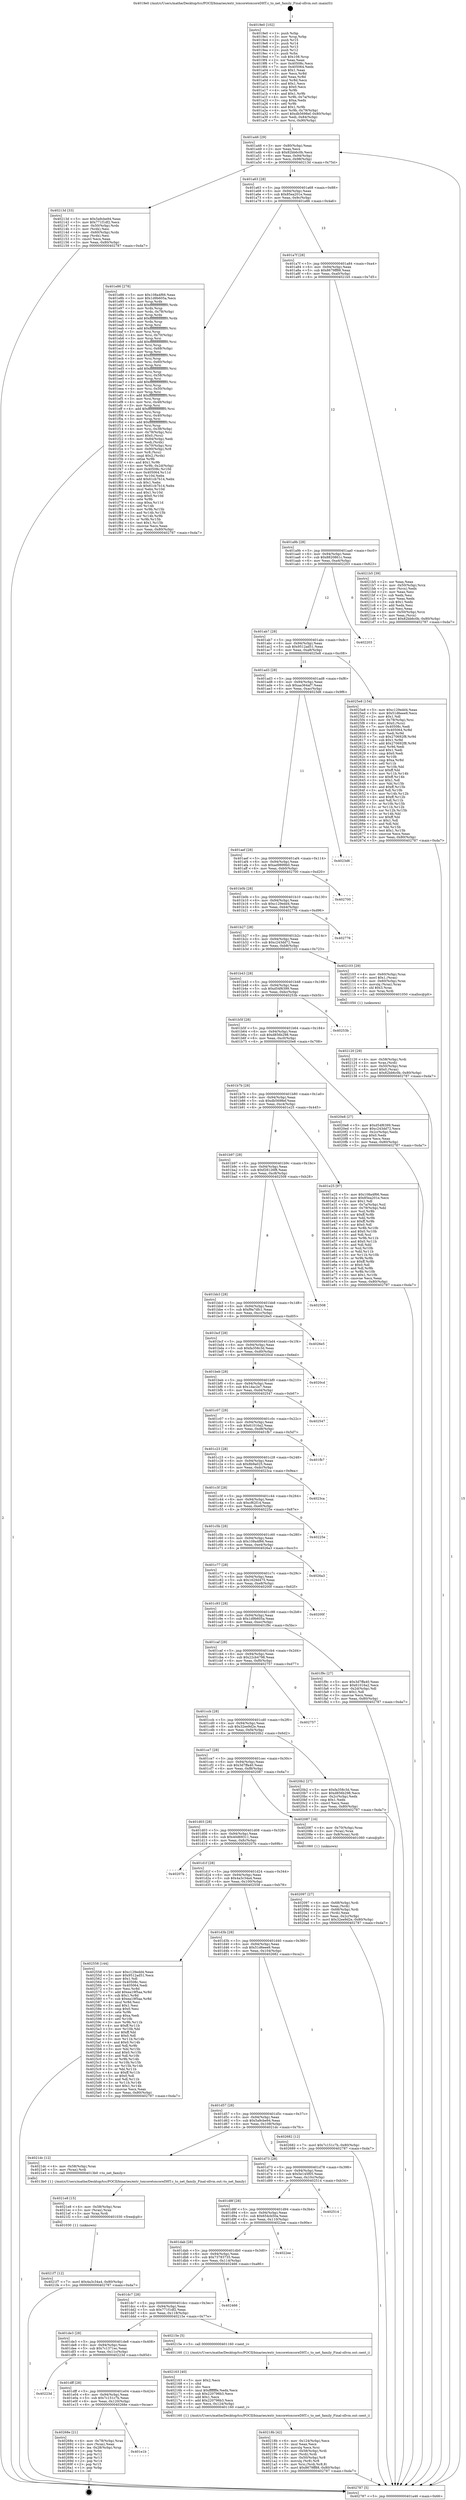 digraph "0x4019e0" {
  label = "0x4019e0 (/mnt/c/Users/mathe/Desktop/tcc/POCII/binaries/extr_toxcoretoxcoreDHT.c_to_net_family_Final-ollvm.out::main(0))"
  labelloc = "t"
  node[shape=record]

  Entry [label="",width=0.3,height=0.3,shape=circle,fillcolor=black,style=filled]
  "0x401a46" [label="{
     0x401a46 [29]\l
     | [instrs]\l
     &nbsp;&nbsp;0x401a46 \<+3\>: mov -0x80(%rbp),%eax\l
     &nbsp;&nbsp;0x401a49 \<+2\>: mov %eax,%ecx\l
     &nbsp;&nbsp;0x401a4b \<+6\>: sub $0x82bb6c0b,%ecx\l
     &nbsp;&nbsp;0x401a51 \<+6\>: mov %eax,-0x94(%rbp)\l
     &nbsp;&nbsp;0x401a57 \<+6\>: mov %ecx,-0x98(%rbp)\l
     &nbsp;&nbsp;0x401a5d \<+6\>: je 000000000040213d \<main+0x75d\>\l
  }"]
  "0x40213d" [label="{
     0x40213d [33]\l
     | [instrs]\l
     &nbsp;&nbsp;0x40213d \<+5\>: mov $0x5a9cbe94,%eax\l
     &nbsp;&nbsp;0x402142 \<+5\>: mov $0x771f1df2,%ecx\l
     &nbsp;&nbsp;0x402147 \<+4\>: mov -0x50(%rbp),%rdx\l
     &nbsp;&nbsp;0x40214b \<+2\>: mov (%rdx),%esi\l
     &nbsp;&nbsp;0x40214d \<+4\>: mov -0x60(%rbp),%rdx\l
     &nbsp;&nbsp;0x402151 \<+2\>: cmp (%rdx),%esi\l
     &nbsp;&nbsp;0x402153 \<+3\>: cmovl %ecx,%eax\l
     &nbsp;&nbsp;0x402156 \<+3\>: mov %eax,-0x80(%rbp)\l
     &nbsp;&nbsp;0x402159 \<+5\>: jmp 0000000000402787 \<main+0xda7\>\l
  }"]
  "0x401a63" [label="{
     0x401a63 [28]\l
     | [instrs]\l
     &nbsp;&nbsp;0x401a63 \<+5\>: jmp 0000000000401a68 \<main+0x88\>\l
     &nbsp;&nbsp;0x401a68 \<+6\>: mov -0x94(%rbp),%eax\l
     &nbsp;&nbsp;0x401a6e \<+5\>: sub $0x85ea201e,%eax\l
     &nbsp;&nbsp;0x401a73 \<+6\>: mov %eax,-0x9c(%rbp)\l
     &nbsp;&nbsp;0x401a79 \<+6\>: je 0000000000401e86 \<main+0x4a6\>\l
  }"]
  Exit [label="",width=0.3,height=0.3,shape=circle,fillcolor=black,style=filled,peripheries=2]
  "0x401e86" [label="{
     0x401e86 [278]\l
     | [instrs]\l
     &nbsp;&nbsp;0x401e86 \<+5\>: mov $0x108a4f66,%eax\l
     &nbsp;&nbsp;0x401e8b \<+5\>: mov $0x1d9b605a,%ecx\l
     &nbsp;&nbsp;0x401e90 \<+3\>: mov %rsp,%rdx\l
     &nbsp;&nbsp;0x401e93 \<+4\>: add $0xfffffffffffffff0,%rdx\l
     &nbsp;&nbsp;0x401e97 \<+3\>: mov %rdx,%rsp\l
     &nbsp;&nbsp;0x401e9a \<+4\>: mov %rdx,-0x78(%rbp)\l
     &nbsp;&nbsp;0x401e9e \<+3\>: mov %rsp,%rdx\l
     &nbsp;&nbsp;0x401ea1 \<+4\>: add $0xfffffffffffffff0,%rdx\l
     &nbsp;&nbsp;0x401ea5 \<+3\>: mov %rdx,%rsp\l
     &nbsp;&nbsp;0x401ea8 \<+3\>: mov %rsp,%rsi\l
     &nbsp;&nbsp;0x401eab \<+4\>: add $0xfffffffffffffff0,%rsi\l
     &nbsp;&nbsp;0x401eaf \<+3\>: mov %rsi,%rsp\l
     &nbsp;&nbsp;0x401eb2 \<+4\>: mov %rsi,-0x70(%rbp)\l
     &nbsp;&nbsp;0x401eb6 \<+3\>: mov %rsp,%rsi\l
     &nbsp;&nbsp;0x401eb9 \<+4\>: add $0xfffffffffffffff0,%rsi\l
     &nbsp;&nbsp;0x401ebd \<+3\>: mov %rsi,%rsp\l
     &nbsp;&nbsp;0x401ec0 \<+4\>: mov %rsi,-0x68(%rbp)\l
     &nbsp;&nbsp;0x401ec4 \<+3\>: mov %rsp,%rsi\l
     &nbsp;&nbsp;0x401ec7 \<+4\>: add $0xfffffffffffffff0,%rsi\l
     &nbsp;&nbsp;0x401ecb \<+3\>: mov %rsi,%rsp\l
     &nbsp;&nbsp;0x401ece \<+4\>: mov %rsi,-0x60(%rbp)\l
     &nbsp;&nbsp;0x401ed2 \<+3\>: mov %rsp,%rsi\l
     &nbsp;&nbsp;0x401ed5 \<+4\>: add $0xfffffffffffffff0,%rsi\l
     &nbsp;&nbsp;0x401ed9 \<+3\>: mov %rsi,%rsp\l
     &nbsp;&nbsp;0x401edc \<+4\>: mov %rsi,-0x58(%rbp)\l
     &nbsp;&nbsp;0x401ee0 \<+3\>: mov %rsp,%rsi\l
     &nbsp;&nbsp;0x401ee3 \<+4\>: add $0xfffffffffffffff0,%rsi\l
     &nbsp;&nbsp;0x401ee7 \<+3\>: mov %rsi,%rsp\l
     &nbsp;&nbsp;0x401eea \<+4\>: mov %rsi,-0x50(%rbp)\l
     &nbsp;&nbsp;0x401eee \<+3\>: mov %rsp,%rsi\l
     &nbsp;&nbsp;0x401ef1 \<+4\>: add $0xfffffffffffffff0,%rsi\l
     &nbsp;&nbsp;0x401ef5 \<+3\>: mov %rsi,%rsp\l
     &nbsp;&nbsp;0x401ef8 \<+4\>: mov %rsi,-0x48(%rbp)\l
     &nbsp;&nbsp;0x401efc \<+3\>: mov %rsp,%rsi\l
     &nbsp;&nbsp;0x401eff \<+4\>: add $0xfffffffffffffff0,%rsi\l
     &nbsp;&nbsp;0x401f03 \<+3\>: mov %rsi,%rsp\l
     &nbsp;&nbsp;0x401f06 \<+4\>: mov %rsi,-0x40(%rbp)\l
     &nbsp;&nbsp;0x401f0a \<+3\>: mov %rsp,%rsi\l
     &nbsp;&nbsp;0x401f0d \<+4\>: add $0xfffffffffffffff0,%rsi\l
     &nbsp;&nbsp;0x401f11 \<+3\>: mov %rsi,%rsp\l
     &nbsp;&nbsp;0x401f14 \<+4\>: mov %rsi,-0x38(%rbp)\l
     &nbsp;&nbsp;0x401f18 \<+4\>: mov -0x78(%rbp),%rsi\l
     &nbsp;&nbsp;0x401f1c \<+6\>: movl $0x0,(%rsi)\l
     &nbsp;&nbsp;0x401f22 \<+6\>: mov -0x84(%rbp),%edi\l
     &nbsp;&nbsp;0x401f28 \<+2\>: mov %edi,(%rdx)\l
     &nbsp;&nbsp;0x401f2a \<+4\>: mov -0x70(%rbp),%rsi\l
     &nbsp;&nbsp;0x401f2e \<+7\>: mov -0x90(%rbp),%r8\l
     &nbsp;&nbsp;0x401f35 \<+3\>: mov %r8,(%rsi)\l
     &nbsp;&nbsp;0x401f38 \<+3\>: cmpl $0x2,(%rdx)\l
     &nbsp;&nbsp;0x401f3b \<+4\>: setne %r9b\l
     &nbsp;&nbsp;0x401f3f \<+4\>: and $0x1,%r9b\l
     &nbsp;&nbsp;0x401f43 \<+4\>: mov %r9b,-0x2d(%rbp)\l
     &nbsp;&nbsp;0x401f47 \<+8\>: mov 0x40508c,%r10d\l
     &nbsp;&nbsp;0x401f4f \<+8\>: mov 0x405064,%r11d\l
     &nbsp;&nbsp;0x401f57 \<+3\>: mov %r10d,%ebx\l
     &nbsp;&nbsp;0x401f5a \<+6\>: add $0x61cb7b14,%ebx\l
     &nbsp;&nbsp;0x401f60 \<+3\>: sub $0x1,%ebx\l
     &nbsp;&nbsp;0x401f63 \<+6\>: sub $0x61cb7b14,%ebx\l
     &nbsp;&nbsp;0x401f69 \<+4\>: imul %ebx,%r10d\l
     &nbsp;&nbsp;0x401f6d \<+4\>: and $0x1,%r10d\l
     &nbsp;&nbsp;0x401f71 \<+4\>: cmp $0x0,%r10d\l
     &nbsp;&nbsp;0x401f75 \<+4\>: sete %r9b\l
     &nbsp;&nbsp;0x401f79 \<+4\>: cmp $0xa,%r11d\l
     &nbsp;&nbsp;0x401f7d \<+4\>: setl %r14b\l
     &nbsp;&nbsp;0x401f81 \<+3\>: mov %r9b,%r15b\l
     &nbsp;&nbsp;0x401f84 \<+3\>: and %r14b,%r15b\l
     &nbsp;&nbsp;0x401f87 \<+3\>: xor %r14b,%r9b\l
     &nbsp;&nbsp;0x401f8a \<+3\>: or %r9b,%r15b\l
     &nbsp;&nbsp;0x401f8d \<+4\>: test $0x1,%r15b\l
     &nbsp;&nbsp;0x401f91 \<+3\>: cmovne %ecx,%eax\l
     &nbsp;&nbsp;0x401f94 \<+3\>: mov %eax,-0x80(%rbp)\l
     &nbsp;&nbsp;0x401f97 \<+5\>: jmp 0000000000402787 \<main+0xda7\>\l
  }"]
  "0x401a7f" [label="{
     0x401a7f [28]\l
     | [instrs]\l
     &nbsp;&nbsp;0x401a7f \<+5\>: jmp 0000000000401a84 \<main+0xa4\>\l
     &nbsp;&nbsp;0x401a84 \<+6\>: mov -0x94(%rbp),%eax\l
     &nbsp;&nbsp;0x401a8a \<+5\>: sub $0x8679ff88,%eax\l
     &nbsp;&nbsp;0x401a8f \<+6\>: mov %eax,-0xa0(%rbp)\l
     &nbsp;&nbsp;0x401a95 \<+6\>: je 00000000004021b5 \<main+0x7d5\>\l
  }"]
  "0x401e1b" [label="{
     0x401e1b\l
  }", style=dashed]
  "0x4021b5" [label="{
     0x4021b5 [39]\l
     | [instrs]\l
     &nbsp;&nbsp;0x4021b5 \<+2\>: xor %eax,%eax\l
     &nbsp;&nbsp;0x4021b7 \<+4\>: mov -0x50(%rbp),%rcx\l
     &nbsp;&nbsp;0x4021bb \<+2\>: mov (%rcx),%edx\l
     &nbsp;&nbsp;0x4021bd \<+2\>: mov %eax,%esi\l
     &nbsp;&nbsp;0x4021bf \<+2\>: sub %edx,%esi\l
     &nbsp;&nbsp;0x4021c1 \<+2\>: mov %eax,%edx\l
     &nbsp;&nbsp;0x4021c3 \<+3\>: sub $0x1,%edx\l
     &nbsp;&nbsp;0x4021c6 \<+2\>: add %edx,%esi\l
     &nbsp;&nbsp;0x4021c8 \<+2\>: sub %esi,%eax\l
     &nbsp;&nbsp;0x4021ca \<+4\>: mov -0x50(%rbp),%rcx\l
     &nbsp;&nbsp;0x4021ce \<+2\>: mov %eax,(%rcx)\l
     &nbsp;&nbsp;0x4021d0 \<+7\>: movl $0x82bb6c0b,-0x80(%rbp)\l
     &nbsp;&nbsp;0x4021d7 \<+5\>: jmp 0000000000402787 \<main+0xda7\>\l
  }"]
  "0x401a9b" [label="{
     0x401a9b [28]\l
     | [instrs]\l
     &nbsp;&nbsp;0x401a9b \<+5\>: jmp 0000000000401aa0 \<main+0xc0\>\l
     &nbsp;&nbsp;0x401aa0 \<+6\>: mov -0x94(%rbp),%eax\l
     &nbsp;&nbsp;0x401aa6 \<+5\>: sub $0x8820861c,%eax\l
     &nbsp;&nbsp;0x401aab \<+6\>: mov %eax,-0xa4(%rbp)\l
     &nbsp;&nbsp;0x401ab1 \<+6\>: je 0000000000402203 \<main+0x823\>\l
  }"]
  "0x40268e" [label="{
     0x40268e [21]\l
     | [instrs]\l
     &nbsp;&nbsp;0x40268e \<+4\>: mov -0x78(%rbp),%rax\l
     &nbsp;&nbsp;0x402692 \<+2\>: mov (%rax),%eax\l
     &nbsp;&nbsp;0x402694 \<+4\>: lea -0x28(%rbp),%rsp\l
     &nbsp;&nbsp;0x402698 \<+1\>: pop %rbx\l
     &nbsp;&nbsp;0x402699 \<+2\>: pop %r12\l
     &nbsp;&nbsp;0x40269b \<+2\>: pop %r13\l
     &nbsp;&nbsp;0x40269d \<+2\>: pop %r14\l
     &nbsp;&nbsp;0x40269f \<+2\>: pop %r15\l
     &nbsp;&nbsp;0x4026a1 \<+1\>: pop %rbp\l
     &nbsp;&nbsp;0x4026a2 \<+1\>: ret\l
  }"]
  "0x402203" [label="{
     0x402203\l
  }", style=dashed]
  "0x401ab7" [label="{
     0x401ab7 [28]\l
     | [instrs]\l
     &nbsp;&nbsp;0x401ab7 \<+5\>: jmp 0000000000401abc \<main+0xdc\>\l
     &nbsp;&nbsp;0x401abc \<+6\>: mov -0x94(%rbp),%eax\l
     &nbsp;&nbsp;0x401ac2 \<+5\>: sub $0x9512ad51,%eax\l
     &nbsp;&nbsp;0x401ac7 \<+6\>: mov %eax,-0xa8(%rbp)\l
     &nbsp;&nbsp;0x401acd \<+6\>: je 00000000004025e8 \<main+0xc08\>\l
  }"]
  "0x401dff" [label="{
     0x401dff [28]\l
     | [instrs]\l
     &nbsp;&nbsp;0x401dff \<+5\>: jmp 0000000000401e04 \<main+0x424\>\l
     &nbsp;&nbsp;0x401e04 \<+6\>: mov -0x94(%rbp),%eax\l
     &nbsp;&nbsp;0x401e0a \<+5\>: sub $0x7c151c7b,%eax\l
     &nbsp;&nbsp;0x401e0f \<+6\>: mov %eax,-0x120(%rbp)\l
     &nbsp;&nbsp;0x401e15 \<+6\>: je 000000000040268e \<main+0xcae\>\l
  }"]
  "0x4025e8" [label="{
     0x4025e8 [154]\l
     | [instrs]\l
     &nbsp;&nbsp;0x4025e8 \<+5\>: mov $0xc129edd4,%eax\l
     &nbsp;&nbsp;0x4025ed \<+5\>: mov $0x51d6eee9,%ecx\l
     &nbsp;&nbsp;0x4025f2 \<+2\>: mov $0x1,%dl\l
     &nbsp;&nbsp;0x4025f4 \<+4\>: mov -0x78(%rbp),%rsi\l
     &nbsp;&nbsp;0x4025f8 \<+6\>: movl $0x0,(%rsi)\l
     &nbsp;&nbsp;0x4025fe \<+7\>: mov 0x40508c,%edi\l
     &nbsp;&nbsp;0x402605 \<+8\>: mov 0x405064,%r8d\l
     &nbsp;&nbsp;0x40260d \<+3\>: mov %edi,%r9d\l
     &nbsp;&nbsp;0x402610 \<+7\>: sub $0x270692f8,%r9d\l
     &nbsp;&nbsp;0x402617 \<+4\>: sub $0x1,%r9d\l
     &nbsp;&nbsp;0x40261b \<+7\>: add $0x270692f8,%r9d\l
     &nbsp;&nbsp;0x402622 \<+4\>: imul %r9d,%edi\l
     &nbsp;&nbsp;0x402626 \<+3\>: and $0x1,%edi\l
     &nbsp;&nbsp;0x402629 \<+3\>: cmp $0x0,%edi\l
     &nbsp;&nbsp;0x40262c \<+4\>: sete %r10b\l
     &nbsp;&nbsp;0x402630 \<+4\>: cmp $0xa,%r8d\l
     &nbsp;&nbsp;0x402634 \<+4\>: setl %r11b\l
     &nbsp;&nbsp;0x402638 \<+3\>: mov %r10b,%bl\l
     &nbsp;&nbsp;0x40263b \<+3\>: xor $0xff,%bl\l
     &nbsp;&nbsp;0x40263e \<+3\>: mov %r11b,%r14b\l
     &nbsp;&nbsp;0x402641 \<+4\>: xor $0xff,%r14b\l
     &nbsp;&nbsp;0x402645 \<+3\>: xor $0x1,%dl\l
     &nbsp;&nbsp;0x402648 \<+3\>: mov %bl,%r15b\l
     &nbsp;&nbsp;0x40264b \<+4\>: and $0xff,%r15b\l
     &nbsp;&nbsp;0x40264f \<+3\>: and %dl,%r10b\l
     &nbsp;&nbsp;0x402652 \<+3\>: mov %r14b,%r12b\l
     &nbsp;&nbsp;0x402655 \<+4\>: and $0xff,%r12b\l
     &nbsp;&nbsp;0x402659 \<+3\>: and %dl,%r11b\l
     &nbsp;&nbsp;0x40265c \<+3\>: or %r10b,%r15b\l
     &nbsp;&nbsp;0x40265f \<+3\>: or %r11b,%r12b\l
     &nbsp;&nbsp;0x402662 \<+3\>: xor %r12b,%r15b\l
     &nbsp;&nbsp;0x402665 \<+3\>: or %r14b,%bl\l
     &nbsp;&nbsp;0x402668 \<+3\>: xor $0xff,%bl\l
     &nbsp;&nbsp;0x40266b \<+3\>: or $0x1,%dl\l
     &nbsp;&nbsp;0x40266e \<+2\>: and %dl,%bl\l
     &nbsp;&nbsp;0x402670 \<+3\>: or %bl,%r15b\l
     &nbsp;&nbsp;0x402673 \<+4\>: test $0x1,%r15b\l
     &nbsp;&nbsp;0x402677 \<+3\>: cmovne %ecx,%eax\l
     &nbsp;&nbsp;0x40267a \<+3\>: mov %eax,-0x80(%rbp)\l
     &nbsp;&nbsp;0x40267d \<+5\>: jmp 0000000000402787 \<main+0xda7\>\l
  }"]
  "0x401ad3" [label="{
     0x401ad3 [28]\l
     | [instrs]\l
     &nbsp;&nbsp;0x401ad3 \<+5\>: jmp 0000000000401ad8 \<main+0xf8\>\l
     &nbsp;&nbsp;0x401ad8 \<+6\>: mov -0x94(%rbp),%eax\l
     &nbsp;&nbsp;0x401ade \<+5\>: sub $0xaa364af7,%eax\l
     &nbsp;&nbsp;0x401ae3 \<+6\>: mov %eax,-0xac(%rbp)\l
     &nbsp;&nbsp;0x401ae9 \<+6\>: je 00000000004023d6 \<main+0x9f6\>\l
  }"]
  "0x40223d" [label="{
     0x40223d\l
  }", style=dashed]
  "0x4023d6" [label="{
     0x4023d6\l
  }", style=dashed]
  "0x401aef" [label="{
     0x401aef [28]\l
     | [instrs]\l
     &nbsp;&nbsp;0x401aef \<+5\>: jmp 0000000000401af4 \<main+0x114\>\l
     &nbsp;&nbsp;0x401af4 \<+6\>: mov -0x94(%rbp),%eax\l
     &nbsp;&nbsp;0x401afa \<+5\>: sub $0xad9899b0,%eax\l
     &nbsp;&nbsp;0x401aff \<+6\>: mov %eax,-0xb0(%rbp)\l
     &nbsp;&nbsp;0x401b05 \<+6\>: je 0000000000402700 \<main+0xd20\>\l
  }"]
  "0x4021f7" [label="{
     0x4021f7 [12]\l
     | [instrs]\l
     &nbsp;&nbsp;0x4021f7 \<+7\>: movl $0x4a3c34a4,-0x80(%rbp)\l
     &nbsp;&nbsp;0x4021fe \<+5\>: jmp 0000000000402787 \<main+0xda7\>\l
  }"]
  "0x402700" [label="{
     0x402700\l
  }", style=dashed]
  "0x401b0b" [label="{
     0x401b0b [28]\l
     | [instrs]\l
     &nbsp;&nbsp;0x401b0b \<+5\>: jmp 0000000000401b10 \<main+0x130\>\l
     &nbsp;&nbsp;0x401b10 \<+6\>: mov -0x94(%rbp),%eax\l
     &nbsp;&nbsp;0x401b16 \<+5\>: sub $0xc129edd4,%eax\l
     &nbsp;&nbsp;0x401b1b \<+6\>: mov %eax,-0xb4(%rbp)\l
     &nbsp;&nbsp;0x401b21 \<+6\>: je 0000000000402776 \<main+0xd96\>\l
  }"]
  "0x4021e8" [label="{
     0x4021e8 [15]\l
     | [instrs]\l
     &nbsp;&nbsp;0x4021e8 \<+4\>: mov -0x58(%rbp),%rax\l
     &nbsp;&nbsp;0x4021ec \<+3\>: mov (%rax),%rax\l
     &nbsp;&nbsp;0x4021ef \<+3\>: mov %rax,%rdi\l
     &nbsp;&nbsp;0x4021f2 \<+5\>: call 0000000000401030 \<free@plt\>\l
     | [calls]\l
     &nbsp;&nbsp;0x401030 \{1\} (unknown)\l
  }"]
  "0x402776" [label="{
     0x402776\l
  }", style=dashed]
  "0x401b27" [label="{
     0x401b27 [28]\l
     | [instrs]\l
     &nbsp;&nbsp;0x401b27 \<+5\>: jmp 0000000000401b2c \<main+0x14c\>\l
     &nbsp;&nbsp;0x401b2c \<+6\>: mov -0x94(%rbp),%eax\l
     &nbsp;&nbsp;0x401b32 \<+5\>: sub $0xc243dd72,%eax\l
     &nbsp;&nbsp;0x401b37 \<+6\>: mov %eax,-0xb8(%rbp)\l
     &nbsp;&nbsp;0x401b3d \<+6\>: je 0000000000402103 \<main+0x723\>\l
  }"]
  "0x40218b" [label="{
     0x40218b [42]\l
     | [instrs]\l
     &nbsp;&nbsp;0x40218b \<+6\>: mov -0x124(%rbp),%ecx\l
     &nbsp;&nbsp;0x402191 \<+3\>: imul %eax,%ecx\l
     &nbsp;&nbsp;0x402194 \<+3\>: movslq %ecx,%rsi\l
     &nbsp;&nbsp;0x402197 \<+4\>: mov -0x58(%rbp),%rdi\l
     &nbsp;&nbsp;0x40219b \<+3\>: mov (%rdi),%rdi\l
     &nbsp;&nbsp;0x40219e \<+4\>: mov -0x50(%rbp),%r8\l
     &nbsp;&nbsp;0x4021a2 \<+3\>: movslq (%r8),%r8\l
     &nbsp;&nbsp;0x4021a5 \<+4\>: mov %rsi,(%rdi,%r8,8)\l
     &nbsp;&nbsp;0x4021a9 \<+7\>: movl $0x8679ff88,-0x80(%rbp)\l
     &nbsp;&nbsp;0x4021b0 \<+5\>: jmp 0000000000402787 \<main+0xda7\>\l
  }"]
  "0x402103" [label="{
     0x402103 [29]\l
     | [instrs]\l
     &nbsp;&nbsp;0x402103 \<+4\>: mov -0x60(%rbp),%rax\l
     &nbsp;&nbsp;0x402107 \<+6\>: movl $0x1,(%rax)\l
     &nbsp;&nbsp;0x40210d \<+4\>: mov -0x60(%rbp),%rax\l
     &nbsp;&nbsp;0x402111 \<+3\>: movslq (%rax),%rax\l
     &nbsp;&nbsp;0x402114 \<+4\>: shl $0x3,%rax\l
     &nbsp;&nbsp;0x402118 \<+3\>: mov %rax,%rdi\l
     &nbsp;&nbsp;0x40211b \<+5\>: call 0000000000401050 \<malloc@plt\>\l
     | [calls]\l
     &nbsp;&nbsp;0x401050 \{1\} (unknown)\l
  }"]
  "0x401b43" [label="{
     0x401b43 [28]\l
     | [instrs]\l
     &nbsp;&nbsp;0x401b43 \<+5\>: jmp 0000000000401b48 \<main+0x168\>\l
     &nbsp;&nbsp;0x401b48 \<+6\>: mov -0x94(%rbp),%eax\l
     &nbsp;&nbsp;0x401b4e \<+5\>: sub $0xd54f6399,%eax\l
     &nbsp;&nbsp;0x401b53 \<+6\>: mov %eax,-0xbc(%rbp)\l
     &nbsp;&nbsp;0x401b59 \<+6\>: je 000000000040253b \<main+0xb5b\>\l
  }"]
  "0x402163" [label="{
     0x402163 [40]\l
     | [instrs]\l
     &nbsp;&nbsp;0x402163 \<+5\>: mov $0x2,%ecx\l
     &nbsp;&nbsp;0x402168 \<+1\>: cltd\l
     &nbsp;&nbsp;0x402169 \<+2\>: idiv %ecx\l
     &nbsp;&nbsp;0x40216b \<+6\>: imul $0xfffffffe,%edx,%ecx\l
     &nbsp;&nbsp;0x402171 \<+6\>: sub $0x220796b3,%ecx\l
     &nbsp;&nbsp;0x402177 \<+3\>: add $0x1,%ecx\l
     &nbsp;&nbsp;0x40217a \<+6\>: add $0x220796b3,%ecx\l
     &nbsp;&nbsp;0x402180 \<+6\>: mov %ecx,-0x124(%rbp)\l
     &nbsp;&nbsp;0x402186 \<+5\>: call 0000000000401160 \<next_i\>\l
     | [calls]\l
     &nbsp;&nbsp;0x401160 \{1\} (/mnt/c/Users/mathe/Desktop/tcc/POCII/binaries/extr_toxcoretoxcoreDHT.c_to_net_family_Final-ollvm.out::next_i)\l
  }"]
  "0x40253b" [label="{
     0x40253b\l
  }", style=dashed]
  "0x401b5f" [label="{
     0x401b5f [28]\l
     | [instrs]\l
     &nbsp;&nbsp;0x401b5f \<+5\>: jmp 0000000000401b64 \<main+0x184\>\l
     &nbsp;&nbsp;0x401b64 \<+6\>: mov -0x94(%rbp),%eax\l
     &nbsp;&nbsp;0x401b6a \<+5\>: sub $0xd856b298,%eax\l
     &nbsp;&nbsp;0x401b6f \<+6\>: mov %eax,-0xc0(%rbp)\l
     &nbsp;&nbsp;0x401b75 \<+6\>: je 00000000004020e8 \<main+0x708\>\l
  }"]
  "0x401de3" [label="{
     0x401de3 [28]\l
     | [instrs]\l
     &nbsp;&nbsp;0x401de3 \<+5\>: jmp 0000000000401de8 \<main+0x408\>\l
     &nbsp;&nbsp;0x401de8 \<+6\>: mov -0x94(%rbp),%eax\l
     &nbsp;&nbsp;0x401dee \<+5\>: sub $0x7c1371ec,%eax\l
     &nbsp;&nbsp;0x401df3 \<+6\>: mov %eax,-0x11c(%rbp)\l
     &nbsp;&nbsp;0x401df9 \<+6\>: je 000000000040223d \<main+0x85d\>\l
  }"]
  "0x4020e8" [label="{
     0x4020e8 [27]\l
     | [instrs]\l
     &nbsp;&nbsp;0x4020e8 \<+5\>: mov $0xd54f6399,%eax\l
     &nbsp;&nbsp;0x4020ed \<+5\>: mov $0xc243dd72,%ecx\l
     &nbsp;&nbsp;0x4020f2 \<+3\>: mov -0x2c(%rbp),%edx\l
     &nbsp;&nbsp;0x4020f5 \<+3\>: cmp $0x0,%edx\l
     &nbsp;&nbsp;0x4020f8 \<+3\>: cmove %ecx,%eax\l
     &nbsp;&nbsp;0x4020fb \<+3\>: mov %eax,-0x80(%rbp)\l
     &nbsp;&nbsp;0x4020fe \<+5\>: jmp 0000000000402787 \<main+0xda7\>\l
  }"]
  "0x401b7b" [label="{
     0x401b7b [28]\l
     | [instrs]\l
     &nbsp;&nbsp;0x401b7b \<+5\>: jmp 0000000000401b80 \<main+0x1a0\>\l
     &nbsp;&nbsp;0x401b80 \<+6\>: mov -0x94(%rbp),%eax\l
     &nbsp;&nbsp;0x401b86 \<+5\>: sub $0xdb5698ef,%eax\l
     &nbsp;&nbsp;0x401b8b \<+6\>: mov %eax,-0xc4(%rbp)\l
     &nbsp;&nbsp;0x401b91 \<+6\>: je 0000000000401e25 \<main+0x445\>\l
  }"]
  "0x40215e" [label="{
     0x40215e [5]\l
     | [instrs]\l
     &nbsp;&nbsp;0x40215e \<+5\>: call 0000000000401160 \<next_i\>\l
     | [calls]\l
     &nbsp;&nbsp;0x401160 \{1\} (/mnt/c/Users/mathe/Desktop/tcc/POCII/binaries/extr_toxcoretoxcoreDHT.c_to_net_family_Final-ollvm.out::next_i)\l
  }"]
  "0x401e25" [label="{
     0x401e25 [97]\l
     | [instrs]\l
     &nbsp;&nbsp;0x401e25 \<+5\>: mov $0x108a4f66,%eax\l
     &nbsp;&nbsp;0x401e2a \<+5\>: mov $0x85ea201e,%ecx\l
     &nbsp;&nbsp;0x401e2f \<+2\>: mov $0x1,%dl\l
     &nbsp;&nbsp;0x401e31 \<+4\>: mov -0x7a(%rbp),%sil\l
     &nbsp;&nbsp;0x401e35 \<+4\>: mov -0x79(%rbp),%dil\l
     &nbsp;&nbsp;0x401e39 \<+3\>: mov %sil,%r8b\l
     &nbsp;&nbsp;0x401e3c \<+4\>: xor $0xff,%r8b\l
     &nbsp;&nbsp;0x401e40 \<+3\>: mov %dil,%r9b\l
     &nbsp;&nbsp;0x401e43 \<+4\>: xor $0xff,%r9b\l
     &nbsp;&nbsp;0x401e47 \<+3\>: xor $0x0,%dl\l
     &nbsp;&nbsp;0x401e4a \<+3\>: mov %r8b,%r10b\l
     &nbsp;&nbsp;0x401e4d \<+4\>: and $0x0,%r10b\l
     &nbsp;&nbsp;0x401e51 \<+3\>: and %dl,%sil\l
     &nbsp;&nbsp;0x401e54 \<+3\>: mov %r9b,%r11b\l
     &nbsp;&nbsp;0x401e57 \<+4\>: and $0x0,%r11b\l
     &nbsp;&nbsp;0x401e5b \<+3\>: and %dl,%dil\l
     &nbsp;&nbsp;0x401e5e \<+3\>: or %sil,%r10b\l
     &nbsp;&nbsp;0x401e61 \<+3\>: or %dil,%r11b\l
     &nbsp;&nbsp;0x401e64 \<+3\>: xor %r11b,%r10b\l
     &nbsp;&nbsp;0x401e67 \<+3\>: or %r9b,%r8b\l
     &nbsp;&nbsp;0x401e6a \<+4\>: xor $0xff,%r8b\l
     &nbsp;&nbsp;0x401e6e \<+3\>: or $0x0,%dl\l
     &nbsp;&nbsp;0x401e71 \<+3\>: and %dl,%r8b\l
     &nbsp;&nbsp;0x401e74 \<+3\>: or %r8b,%r10b\l
     &nbsp;&nbsp;0x401e77 \<+4\>: test $0x1,%r10b\l
     &nbsp;&nbsp;0x401e7b \<+3\>: cmovne %ecx,%eax\l
     &nbsp;&nbsp;0x401e7e \<+3\>: mov %eax,-0x80(%rbp)\l
     &nbsp;&nbsp;0x401e81 \<+5\>: jmp 0000000000402787 \<main+0xda7\>\l
  }"]
  "0x401b97" [label="{
     0x401b97 [28]\l
     | [instrs]\l
     &nbsp;&nbsp;0x401b97 \<+5\>: jmp 0000000000401b9c \<main+0x1bc\>\l
     &nbsp;&nbsp;0x401b9c \<+6\>: mov -0x94(%rbp),%eax\l
     &nbsp;&nbsp;0x401ba2 \<+5\>: sub $0xf28126f8,%eax\l
     &nbsp;&nbsp;0x401ba7 \<+6\>: mov %eax,-0xc8(%rbp)\l
     &nbsp;&nbsp;0x401bad \<+6\>: je 0000000000402508 \<main+0xb28\>\l
  }"]
  "0x402787" [label="{
     0x402787 [5]\l
     | [instrs]\l
     &nbsp;&nbsp;0x402787 \<+5\>: jmp 0000000000401a46 \<main+0x66\>\l
  }"]
  "0x4019e0" [label="{
     0x4019e0 [102]\l
     | [instrs]\l
     &nbsp;&nbsp;0x4019e0 \<+1\>: push %rbp\l
     &nbsp;&nbsp;0x4019e1 \<+3\>: mov %rsp,%rbp\l
     &nbsp;&nbsp;0x4019e4 \<+2\>: push %r15\l
     &nbsp;&nbsp;0x4019e6 \<+2\>: push %r14\l
     &nbsp;&nbsp;0x4019e8 \<+2\>: push %r13\l
     &nbsp;&nbsp;0x4019ea \<+2\>: push %r12\l
     &nbsp;&nbsp;0x4019ec \<+1\>: push %rbx\l
     &nbsp;&nbsp;0x4019ed \<+7\>: sub $0x108,%rsp\l
     &nbsp;&nbsp;0x4019f4 \<+2\>: xor %eax,%eax\l
     &nbsp;&nbsp;0x4019f6 \<+7\>: mov 0x40508c,%ecx\l
     &nbsp;&nbsp;0x4019fd \<+7\>: mov 0x405064,%edx\l
     &nbsp;&nbsp;0x401a04 \<+3\>: sub $0x1,%eax\l
     &nbsp;&nbsp;0x401a07 \<+3\>: mov %ecx,%r8d\l
     &nbsp;&nbsp;0x401a0a \<+3\>: add %eax,%r8d\l
     &nbsp;&nbsp;0x401a0d \<+4\>: imul %r8d,%ecx\l
     &nbsp;&nbsp;0x401a11 \<+3\>: and $0x1,%ecx\l
     &nbsp;&nbsp;0x401a14 \<+3\>: cmp $0x0,%ecx\l
     &nbsp;&nbsp;0x401a17 \<+4\>: sete %r9b\l
     &nbsp;&nbsp;0x401a1b \<+4\>: and $0x1,%r9b\l
     &nbsp;&nbsp;0x401a1f \<+4\>: mov %r9b,-0x7a(%rbp)\l
     &nbsp;&nbsp;0x401a23 \<+3\>: cmp $0xa,%edx\l
     &nbsp;&nbsp;0x401a26 \<+4\>: setl %r9b\l
     &nbsp;&nbsp;0x401a2a \<+4\>: and $0x1,%r9b\l
     &nbsp;&nbsp;0x401a2e \<+4\>: mov %r9b,-0x79(%rbp)\l
     &nbsp;&nbsp;0x401a32 \<+7\>: movl $0xdb5698ef,-0x80(%rbp)\l
     &nbsp;&nbsp;0x401a39 \<+6\>: mov %edi,-0x84(%rbp)\l
     &nbsp;&nbsp;0x401a3f \<+7\>: mov %rsi,-0x90(%rbp)\l
  }"]
  "0x401dc7" [label="{
     0x401dc7 [28]\l
     | [instrs]\l
     &nbsp;&nbsp;0x401dc7 \<+5\>: jmp 0000000000401dcc \<main+0x3ec\>\l
     &nbsp;&nbsp;0x401dcc \<+6\>: mov -0x94(%rbp),%eax\l
     &nbsp;&nbsp;0x401dd2 \<+5\>: sub $0x771f1df2,%eax\l
     &nbsp;&nbsp;0x401dd7 \<+6\>: mov %eax,-0x118(%rbp)\l
     &nbsp;&nbsp;0x401ddd \<+6\>: je 000000000040215e \<main+0x77e\>\l
  }"]
  "0x402466" [label="{
     0x402466\l
  }", style=dashed]
  "0x402508" [label="{
     0x402508\l
  }", style=dashed]
  "0x401bb3" [label="{
     0x401bb3 [28]\l
     | [instrs]\l
     &nbsp;&nbsp;0x401bb3 \<+5\>: jmp 0000000000401bb8 \<main+0x1d8\>\l
     &nbsp;&nbsp;0x401bb8 \<+6\>: mov -0x94(%rbp),%eax\l
     &nbsp;&nbsp;0x401bbe \<+5\>: sub $0xf9a7dfc1,%eax\l
     &nbsp;&nbsp;0x401bc3 \<+6\>: mov %eax,-0xcc(%rbp)\l
     &nbsp;&nbsp;0x401bc9 \<+6\>: je 00000000004026e5 \<main+0xd05\>\l
  }"]
  "0x401dab" [label="{
     0x401dab [28]\l
     | [instrs]\l
     &nbsp;&nbsp;0x401dab \<+5\>: jmp 0000000000401db0 \<main+0x3d0\>\l
     &nbsp;&nbsp;0x401db0 \<+6\>: mov -0x94(%rbp),%eax\l
     &nbsp;&nbsp;0x401db6 \<+5\>: sub $0x73783735,%eax\l
     &nbsp;&nbsp;0x401dbb \<+6\>: mov %eax,-0x114(%rbp)\l
     &nbsp;&nbsp;0x401dc1 \<+6\>: je 0000000000402466 \<main+0xa86\>\l
  }"]
  "0x4026e5" [label="{
     0x4026e5\l
  }", style=dashed]
  "0x401bcf" [label="{
     0x401bcf [28]\l
     | [instrs]\l
     &nbsp;&nbsp;0x401bcf \<+5\>: jmp 0000000000401bd4 \<main+0x1f4\>\l
     &nbsp;&nbsp;0x401bd4 \<+6\>: mov -0x94(%rbp),%eax\l
     &nbsp;&nbsp;0x401bda \<+5\>: sub $0xfa358c3d,%eax\l
     &nbsp;&nbsp;0x401bdf \<+6\>: mov %eax,-0xd0(%rbp)\l
     &nbsp;&nbsp;0x401be5 \<+6\>: je 00000000004020cd \<main+0x6ed\>\l
  }"]
  "0x4022ee" [label="{
     0x4022ee\l
  }", style=dashed]
  "0x4020cd" [label="{
     0x4020cd\l
  }", style=dashed]
  "0x401beb" [label="{
     0x401beb [28]\l
     | [instrs]\l
     &nbsp;&nbsp;0x401beb \<+5\>: jmp 0000000000401bf0 \<main+0x210\>\l
     &nbsp;&nbsp;0x401bf0 \<+6\>: mov -0x94(%rbp),%eax\l
     &nbsp;&nbsp;0x401bf6 \<+5\>: sub $0x1dac2e7,%eax\l
     &nbsp;&nbsp;0x401bfb \<+6\>: mov %eax,-0xd4(%rbp)\l
     &nbsp;&nbsp;0x401c01 \<+6\>: je 0000000000402547 \<main+0xb67\>\l
  }"]
  "0x401d8f" [label="{
     0x401d8f [28]\l
     | [instrs]\l
     &nbsp;&nbsp;0x401d8f \<+5\>: jmp 0000000000401d94 \<main+0x3b4\>\l
     &nbsp;&nbsp;0x401d94 \<+6\>: mov -0x94(%rbp),%eax\l
     &nbsp;&nbsp;0x401d9a \<+5\>: sub $0x654cb50a,%eax\l
     &nbsp;&nbsp;0x401d9f \<+6\>: mov %eax,-0x110(%rbp)\l
     &nbsp;&nbsp;0x401da5 \<+6\>: je 00000000004022ee \<main+0x90e\>\l
  }"]
  "0x402547" [label="{
     0x402547\l
  }", style=dashed]
  "0x401c07" [label="{
     0x401c07 [28]\l
     | [instrs]\l
     &nbsp;&nbsp;0x401c07 \<+5\>: jmp 0000000000401c0c \<main+0x22c\>\l
     &nbsp;&nbsp;0x401c0c \<+6\>: mov -0x94(%rbp),%eax\l
     &nbsp;&nbsp;0x401c12 \<+5\>: sub $0x61016a2,%eax\l
     &nbsp;&nbsp;0x401c17 \<+6\>: mov %eax,-0xd8(%rbp)\l
     &nbsp;&nbsp;0x401c1d \<+6\>: je 0000000000401fb7 \<main+0x5d7\>\l
  }"]
  "0x402514" [label="{
     0x402514\l
  }", style=dashed]
  "0x401fb7" [label="{
     0x401fb7\l
  }", style=dashed]
  "0x401c23" [label="{
     0x401c23 [28]\l
     | [instrs]\l
     &nbsp;&nbsp;0x401c23 \<+5\>: jmp 0000000000401c28 \<main+0x248\>\l
     &nbsp;&nbsp;0x401c28 \<+6\>: mov -0x94(%rbp),%eax\l
     &nbsp;&nbsp;0x401c2e \<+5\>: sub $0x8b9a025,%eax\l
     &nbsp;&nbsp;0x401c33 \<+6\>: mov %eax,-0xdc(%rbp)\l
     &nbsp;&nbsp;0x401c39 \<+6\>: je 00000000004023ca \<main+0x9ea\>\l
  }"]
  "0x401d73" [label="{
     0x401d73 [28]\l
     | [instrs]\l
     &nbsp;&nbsp;0x401d73 \<+5\>: jmp 0000000000401d78 \<main+0x398\>\l
     &nbsp;&nbsp;0x401d78 \<+6\>: mov -0x94(%rbp),%eax\l
     &nbsp;&nbsp;0x401d7e \<+5\>: sub $0x5e145f05,%eax\l
     &nbsp;&nbsp;0x401d83 \<+6\>: mov %eax,-0x10c(%rbp)\l
     &nbsp;&nbsp;0x401d89 \<+6\>: je 0000000000402514 \<main+0xb34\>\l
  }"]
  "0x4023ca" [label="{
     0x4023ca\l
  }", style=dashed]
  "0x401c3f" [label="{
     0x401c3f [28]\l
     | [instrs]\l
     &nbsp;&nbsp;0x401c3f \<+5\>: jmp 0000000000401c44 \<main+0x264\>\l
     &nbsp;&nbsp;0x401c44 \<+6\>: mov -0x94(%rbp),%eax\l
     &nbsp;&nbsp;0x401c4a \<+5\>: sub $0xcf62f14,%eax\l
     &nbsp;&nbsp;0x401c4f \<+6\>: mov %eax,-0xe0(%rbp)\l
     &nbsp;&nbsp;0x401c55 \<+6\>: je 000000000040225e \<main+0x87e\>\l
  }"]
  "0x4021dc" [label="{
     0x4021dc [12]\l
     | [instrs]\l
     &nbsp;&nbsp;0x4021dc \<+4\>: mov -0x58(%rbp),%rax\l
     &nbsp;&nbsp;0x4021e0 \<+3\>: mov (%rax),%rdi\l
     &nbsp;&nbsp;0x4021e3 \<+5\>: call 00000000004013b0 \<to_net_family\>\l
     | [calls]\l
     &nbsp;&nbsp;0x4013b0 \{1\} (/mnt/c/Users/mathe/Desktop/tcc/POCII/binaries/extr_toxcoretoxcoreDHT.c_to_net_family_Final-ollvm.out::to_net_family)\l
  }"]
  "0x40225e" [label="{
     0x40225e\l
  }", style=dashed]
  "0x401c5b" [label="{
     0x401c5b [28]\l
     | [instrs]\l
     &nbsp;&nbsp;0x401c5b \<+5\>: jmp 0000000000401c60 \<main+0x280\>\l
     &nbsp;&nbsp;0x401c60 \<+6\>: mov -0x94(%rbp),%eax\l
     &nbsp;&nbsp;0x401c66 \<+5\>: sub $0x108a4f66,%eax\l
     &nbsp;&nbsp;0x401c6b \<+6\>: mov %eax,-0xe4(%rbp)\l
     &nbsp;&nbsp;0x401c71 \<+6\>: je 00000000004026a3 \<main+0xcc3\>\l
  }"]
  "0x401d57" [label="{
     0x401d57 [28]\l
     | [instrs]\l
     &nbsp;&nbsp;0x401d57 \<+5\>: jmp 0000000000401d5c \<main+0x37c\>\l
     &nbsp;&nbsp;0x401d5c \<+6\>: mov -0x94(%rbp),%eax\l
     &nbsp;&nbsp;0x401d62 \<+5\>: sub $0x5a9cbe94,%eax\l
     &nbsp;&nbsp;0x401d67 \<+6\>: mov %eax,-0x108(%rbp)\l
     &nbsp;&nbsp;0x401d6d \<+6\>: je 00000000004021dc \<main+0x7fc\>\l
  }"]
  "0x4026a3" [label="{
     0x4026a3\l
  }", style=dashed]
  "0x401c77" [label="{
     0x401c77 [28]\l
     | [instrs]\l
     &nbsp;&nbsp;0x401c77 \<+5\>: jmp 0000000000401c7c \<main+0x29c\>\l
     &nbsp;&nbsp;0x401c7c \<+6\>: mov -0x94(%rbp),%eax\l
     &nbsp;&nbsp;0x401c82 \<+5\>: sub $0x1629d475,%eax\l
     &nbsp;&nbsp;0x401c87 \<+6\>: mov %eax,-0xe8(%rbp)\l
     &nbsp;&nbsp;0x401c8d \<+6\>: je 000000000040200f \<main+0x62f\>\l
  }"]
  "0x402682" [label="{
     0x402682 [12]\l
     | [instrs]\l
     &nbsp;&nbsp;0x402682 \<+7\>: movl $0x7c151c7b,-0x80(%rbp)\l
     &nbsp;&nbsp;0x402689 \<+5\>: jmp 0000000000402787 \<main+0xda7\>\l
  }"]
  "0x40200f" [label="{
     0x40200f\l
  }", style=dashed]
  "0x401c93" [label="{
     0x401c93 [28]\l
     | [instrs]\l
     &nbsp;&nbsp;0x401c93 \<+5\>: jmp 0000000000401c98 \<main+0x2b8\>\l
     &nbsp;&nbsp;0x401c98 \<+6\>: mov -0x94(%rbp),%eax\l
     &nbsp;&nbsp;0x401c9e \<+5\>: sub $0x1d9b605a,%eax\l
     &nbsp;&nbsp;0x401ca3 \<+6\>: mov %eax,-0xec(%rbp)\l
     &nbsp;&nbsp;0x401ca9 \<+6\>: je 0000000000401f9c \<main+0x5bc\>\l
  }"]
  "0x401d3b" [label="{
     0x401d3b [28]\l
     | [instrs]\l
     &nbsp;&nbsp;0x401d3b \<+5\>: jmp 0000000000401d40 \<main+0x360\>\l
     &nbsp;&nbsp;0x401d40 \<+6\>: mov -0x94(%rbp),%eax\l
     &nbsp;&nbsp;0x401d46 \<+5\>: sub $0x51d6eee9,%eax\l
     &nbsp;&nbsp;0x401d4b \<+6\>: mov %eax,-0x104(%rbp)\l
     &nbsp;&nbsp;0x401d51 \<+6\>: je 0000000000402682 \<main+0xca2\>\l
  }"]
  "0x401f9c" [label="{
     0x401f9c [27]\l
     | [instrs]\l
     &nbsp;&nbsp;0x401f9c \<+5\>: mov $0x3d7ffa40,%eax\l
     &nbsp;&nbsp;0x401fa1 \<+5\>: mov $0x61016a2,%ecx\l
     &nbsp;&nbsp;0x401fa6 \<+3\>: mov -0x2d(%rbp),%dl\l
     &nbsp;&nbsp;0x401fa9 \<+3\>: test $0x1,%dl\l
     &nbsp;&nbsp;0x401fac \<+3\>: cmovne %ecx,%eax\l
     &nbsp;&nbsp;0x401faf \<+3\>: mov %eax,-0x80(%rbp)\l
     &nbsp;&nbsp;0x401fb2 \<+5\>: jmp 0000000000402787 \<main+0xda7\>\l
  }"]
  "0x401caf" [label="{
     0x401caf [28]\l
     | [instrs]\l
     &nbsp;&nbsp;0x401caf \<+5\>: jmp 0000000000401cb4 \<main+0x2d4\>\l
     &nbsp;&nbsp;0x401cb4 \<+6\>: mov -0x94(%rbp),%eax\l
     &nbsp;&nbsp;0x401cba \<+5\>: sub $0x22cb4798,%eax\l
     &nbsp;&nbsp;0x401cbf \<+6\>: mov %eax,-0xf0(%rbp)\l
     &nbsp;&nbsp;0x401cc5 \<+6\>: je 0000000000402757 \<main+0xd77\>\l
  }"]
  "0x402558" [label="{
     0x402558 [144]\l
     | [instrs]\l
     &nbsp;&nbsp;0x402558 \<+5\>: mov $0xc129edd4,%eax\l
     &nbsp;&nbsp;0x40255d \<+5\>: mov $0x9512ad51,%ecx\l
     &nbsp;&nbsp;0x402562 \<+2\>: mov $0x1,%dl\l
     &nbsp;&nbsp;0x402564 \<+7\>: mov 0x40508c,%esi\l
     &nbsp;&nbsp;0x40256b \<+7\>: mov 0x405064,%edi\l
     &nbsp;&nbsp;0x402572 \<+3\>: mov %esi,%r8d\l
     &nbsp;&nbsp;0x402575 \<+7\>: add $0xea19f5aa,%r8d\l
     &nbsp;&nbsp;0x40257c \<+4\>: sub $0x1,%r8d\l
     &nbsp;&nbsp;0x402580 \<+7\>: sub $0xea19f5aa,%r8d\l
     &nbsp;&nbsp;0x402587 \<+4\>: imul %r8d,%esi\l
     &nbsp;&nbsp;0x40258b \<+3\>: and $0x1,%esi\l
     &nbsp;&nbsp;0x40258e \<+3\>: cmp $0x0,%esi\l
     &nbsp;&nbsp;0x402591 \<+4\>: sete %r9b\l
     &nbsp;&nbsp;0x402595 \<+3\>: cmp $0xa,%edi\l
     &nbsp;&nbsp;0x402598 \<+4\>: setl %r10b\l
     &nbsp;&nbsp;0x40259c \<+3\>: mov %r9b,%r11b\l
     &nbsp;&nbsp;0x40259f \<+4\>: xor $0xff,%r11b\l
     &nbsp;&nbsp;0x4025a3 \<+3\>: mov %r10b,%bl\l
     &nbsp;&nbsp;0x4025a6 \<+3\>: xor $0xff,%bl\l
     &nbsp;&nbsp;0x4025a9 \<+3\>: xor $0x0,%dl\l
     &nbsp;&nbsp;0x4025ac \<+3\>: mov %r11b,%r14b\l
     &nbsp;&nbsp;0x4025af \<+4\>: and $0x0,%r14b\l
     &nbsp;&nbsp;0x4025b3 \<+3\>: and %dl,%r9b\l
     &nbsp;&nbsp;0x4025b6 \<+3\>: mov %bl,%r15b\l
     &nbsp;&nbsp;0x4025b9 \<+4\>: and $0x0,%r15b\l
     &nbsp;&nbsp;0x4025bd \<+3\>: and %dl,%r10b\l
     &nbsp;&nbsp;0x4025c0 \<+3\>: or %r9b,%r14b\l
     &nbsp;&nbsp;0x4025c3 \<+3\>: or %r10b,%r15b\l
     &nbsp;&nbsp;0x4025c6 \<+3\>: xor %r15b,%r14b\l
     &nbsp;&nbsp;0x4025c9 \<+3\>: or %bl,%r11b\l
     &nbsp;&nbsp;0x4025cc \<+4\>: xor $0xff,%r11b\l
     &nbsp;&nbsp;0x4025d0 \<+3\>: or $0x0,%dl\l
     &nbsp;&nbsp;0x4025d3 \<+3\>: and %dl,%r11b\l
     &nbsp;&nbsp;0x4025d6 \<+3\>: or %r11b,%r14b\l
     &nbsp;&nbsp;0x4025d9 \<+4\>: test $0x1,%r14b\l
     &nbsp;&nbsp;0x4025dd \<+3\>: cmovne %ecx,%eax\l
     &nbsp;&nbsp;0x4025e0 \<+3\>: mov %eax,-0x80(%rbp)\l
     &nbsp;&nbsp;0x4025e3 \<+5\>: jmp 0000000000402787 \<main+0xda7\>\l
  }"]
  "0x402757" [label="{
     0x402757\l
  }", style=dashed]
  "0x401ccb" [label="{
     0x401ccb [28]\l
     | [instrs]\l
     &nbsp;&nbsp;0x401ccb \<+5\>: jmp 0000000000401cd0 \<main+0x2f0\>\l
     &nbsp;&nbsp;0x401cd0 \<+6\>: mov -0x94(%rbp),%eax\l
     &nbsp;&nbsp;0x401cd6 \<+5\>: sub $0x32ee9d2e,%eax\l
     &nbsp;&nbsp;0x401cdb \<+6\>: mov %eax,-0xf4(%rbp)\l
     &nbsp;&nbsp;0x401ce1 \<+6\>: je 00000000004020b2 \<main+0x6d2\>\l
  }"]
  "0x401d1f" [label="{
     0x401d1f [28]\l
     | [instrs]\l
     &nbsp;&nbsp;0x401d1f \<+5\>: jmp 0000000000401d24 \<main+0x344\>\l
     &nbsp;&nbsp;0x401d24 \<+6\>: mov -0x94(%rbp),%eax\l
     &nbsp;&nbsp;0x401d2a \<+5\>: sub $0x4a3c34a4,%eax\l
     &nbsp;&nbsp;0x401d2f \<+6\>: mov %eax,-0x100(%rbp)\l
     &nbsp;&nbsp;0x401d35 \<+6\>: je 0000000000402558 \<main+0xb78\>\l
  }"]
  "0x4020b2" [label="{
     0x4020b2 [27]\l
     | [instrs]\l
     &nbsp;&nbsp;0x4020b2 \<+5\>: mov $0xfa358c3d,%eax\l
     &nbsp;&nbsp;0x4020b7 \<+5\>: mov $0xd856b298,%ecx\l
     &nbsp;&nbsp;0x4020bc \<+3\>: mov -0x2c(%rbp),%edx\l
     &nbsp;&nbsp;0x4020bf \<+3\>: cmp $0x1,%edx\l
     &nbsp;&nbsp;0x4020c2 \<+3\>: cmovl %ecx,%eax\l
     &nbsp;&nbsp;0x4020c5 \<+3\>: mov %eax,-0x80(%rbp)\l
     &nbsp;&nbsp;0x4020c8 \<+5\>: jmp 0000000000402787 \<main+0xda7\>\l
  }"]
  "0x401ce7" [label="{
     0x401ce7 [28]\l
     | [instrs]\l
     &nbsp;&nbsp;0x401ce7 \<+5\>: jmp 0000000000401cec \<main+0x30c\>\l
     &nbsp;&nbsp;0x401cec \<+6\>: mov -0x94(%rbp),%eax\l
     &nbsp;&nbsp;0x401cf2 \<+5\>: sub $0x3d7ffa40,%eax\l
     &nbsp;&nbsp;0x401cf7 \<+6\>: mov %eax,-0xf8(%rbp)\l
     &nbsp;&nbsp;0x401cfd \<+6\>: je 0000000000402087 \<main+0x6a7\>\l
  }"]
  "0x40207b" [label="{
     0x40207b\l
  }", style=dashed]
  "0x402087" [label="{
     0x402087 [16]\l
     | [instrs]\l
     &nbsp;&nbsp;0x402087 \<+4\>: mov -0x70(%rbp),%rax\l
     &nbsp;&nbsp;0x40208b \<+3\>: mov (%rax),%rax\l
     &nbsp;&nbsp;0x40208e \<+4\>: mov 0x8(%rax),%rdi\l
     &nbsp;&nbsp;0x402092 \<+5\>: call 0000000000401060 \<atoi@plt\>\l
     | [calls]\l
     &nbsp;&nbsp;0x401060 \{1\} (unknown)\l
  }"]
  "0x401d03" [label="{
     0x401d03 [28]\l
     | [instrs]\l
     &nbsp;&nbsp;0x401d03 \<+5\>: jmp 0000000000401d08 \<main+0x328\>\l
     &nbsp;&nbsp;0x401d08 \<+6\>: mov -0x94(%rbp),%eax\l
     &nbsp;&nbsp;0x401d0e \<+5\>: sub $0x40d69311,%eax\l
     &nbsp;&nbsp;0x401d13 \<+6\>: mov %eax,-0xfc(%rbp)\l
     &nbsp;&nbsp;0x401d19 \<+6\>: je 000000000040207b \<main+0x69b\>\l
  }"]
  "0x402097" [label="{
     0x402097 [27]\l
     | [instrs]\l
     &nbsp;&nbsp;0x402097 \<+4\>: mov -0x68(%rbp),%rdi\l
     &nbsp;&nbsp;0x40209b \<+2\>: mov %eax,(%rdi)\l
     &nbsp;&nbsp;0x40209d \<+4\>: mov -0x68(%rbp),%rdi\l
     &nbsp;&nbsp;0x4020a1 \<+2\>: mov (%rdi),%eax\l
     &nbsp;&nbsp;0x4020a3 \<+3\>: mov %eax,-0x2c(%rbp)\l
     &nbsp;&nbsp;0x4020a6 \<+7\>: movl $0x32ee9d2e,-0x80(%rbp)\l
     &nbsp;&nbsp;0x4020ad \<+5\>: jmp 0000000000402787 \<main+0xda7\>\l
  }"]
  "0x402120" [label="{
     0x402120 [29]\l
     | [instrs]\l
     &nbsp;&nbsp;0x402120 \<+4\>: mov -0x58(%rbp),%rdi\l
     &nbsp;&nbsp;0x402124 \<+3\>: mov %rax,(%rdi)\l
     &nbsp;&nbsp;0x402127 \<+4\>: mov -0x50(%rbp),%rax\l
     &nbsp;&nbsp;0x40212b \<+6\>: movl $0x0,(%rax)\l
     &nbsp;&nbsp;0x402131 \<+7\>: movl $0x82bb6c0b,-0x80(%rbp)\l
     &nbsp;&nbsp;0x402138 \<+5\>: jmp 0000000000402787 \<main+0xda7\>\l
  }"]
  Entry -> "0x4019e0" [label=" 1"]
  "0x401a46" -> "0x40213d" [label=" 2"]
  "0x401a46" -> "0x401a63" [label=" 14"]
  "0x40268e" -> Exit [label=" 1"]
  "0x401a63" -> "0x401e86" [label=" 1"]
  "0x401a63" -> "0x401a7f" [label=" 13"]
  "0x401dff" -> "0x401e1b" [label=" 0"]
  "0x401a7f" -> "0x4021b5" [label=" 1"]
  "0x401a7f" -> "0x401a9b" [label=" 12"]
  "0x401dff" -> "0x40268e" [label=" 1"]
  "0x401a9b" -> "0x402203" [label=" 0"]
  "0x401a9b" -> "0x401ab7" [label=" 12"]
  "0x401de3" -> "0x401dff" [label=" 1"]
  "0x401ab7" -> "0x4025e8" [label=" 1"]
  "0x401ab7" -> "0x401ad3" [label=" 11"]
  "0x401de3" -> "0x40223d" [label=" 0"]
  "0x401ad3" -> "0x4023d6" [label=" 0"]
  "0x401ad3" -> "0x401aef" [label=" 11"]
  "0x402682" -> "0x402787" [label=" 1"]
  "0x401aef" -> "0x402700" [label=" 0"]
  "0x401aef" -> "0x401b0b" [label=" 11"]
  "0x4025e8" -> "0x402787" [label=" 1"]
  "0x401b0b" -> "0x402776" [label=" 0"]
  "0x401b0b" -> "0x401b27" [label=" 11"]
  "0x402558" -> "0x402787" [label=" 1"]
  "0x401b27" -> "0x402103" [label=" 1"]
  "0x401b27" -> "0x401b43" [label=" 10"]
  "0x4021f7" -> "0x402787" [label=" 1"]
  "0x401b43" -> "0x40253b" [label=" 0"]
  "0x401b43" -> "0x401b5f" [label=" 10"]
  "0x4021e8" -> "0x4021f7" [label=" 1"]
  "0x401b5f" -> "0x4020e8" [label=" 1"]
  "0x401b5f" -> "0x401b7b" [label=" 9"]
  "0x4021dc" -> "0x4021e8" [label=" 1"]
  "0x401b7b" -> "0x401e25" [label=" 1"]
  "0x401b7b" -> "0x401b97" [label=" 8"]
  "0x401e25" -> "0x402787" [label=" 1"]
  "0x4019e0" -> "0x401a46" [label=" 1"]
  "0x402787" -> "0x401a46" [label=" 15"]
  "0x4021b5" -> "0x402787" [label=" 1"]
  "0x401e86" -> "0x402787" [label=" 1"]
  "0x402163" -> "0x40218b" [label=" 1"]
  "0x401b97" -> "0x402508" [label=" 0"]
  "0x401b97" -> "0x401bb3" [label=" 8"]
  "0x40215e" -> "0x402163" [label=" 1"]
  "0x401bb3" -> "0x4026e5" [label=" 0"]
  "0x401bb3" -> "0x401bcf" [label=" 8"]
  "0x401dc7" -> "0x40215e" [label=" 1"]
  "0x401bcf" -> "0x4020cd" [label=" 0"]
  "0x401bcf" -> "0x401beb" [label=" 8"]
  "0x40218b" -> "0x402787" [label=" 1"]
  "0x401beb" -> "0x402547" [label=" 0"]
  "0x401beb" -> "0x401c07" [label=" 8"]
  "0x401dab" -> "0x402466" [label=" 0"]
  "0x401c07" -> "0x401fb7" [label=" 0"]
  "0x401c07" -> "0x401c23" [label=" 8"]
  "0x401dc7" -> "0x401de3" [label=" 1"]
  "0x401c23" -> "0x4023ca" [label=" 0"]
  "0x401c23" -> "0x401c3f" [label=" 8"]
  "0x401d8f" -> "0x4022ee" [label=" 0"]
  "0x401c3f" -> "0x40225e" [label=" 0"]
  "0x401c3f" -> "0x401c5b" [label=" 8"]
  "0x401dab" -> "0x401dc7" [label=" 2"]
  "0x401c5b" -> "0x4026a3" [label=" 0"]
  "0x401c5b" -> "0x401c77" [label=" 8"]
  "0x401d73" -> "0x402514" [label=" 0"]
  "0x401c77" -> "0x40200f" [label=" 0"]
  "0x401c77" -> "0x401c93" [label=" 8"]
  "0x401d8f" -> "0x401dab" [label=" 2"]
  "0x401c93" -> "0x401f9c" [label=" 1"]
  "0x401c93" -> "0x401caf" [label=" 7"]
  "0x401f9c" -> "0x402787" [label=" 1"]
  "0x401d57" -> "0x4021dc" [label=" 1"]
  "0x401caf" -> "0x402757" [label=" 0"]
  "0x401caf" -> "0x401ccb" [label=" 7"]
  "0x401d73" -> "0x401d8f" [label=" 2"]
  "0x401ccb" -> "0x4020b2" [label=" 1"]
  "0x401ccb" -> "0x401ce7" [label=" 6"]
  "0x401d3b" -> "0x402682" [label=" 1"]
  "0x401ce7" -> "0x402087" [label=" 1"]
  "0x401ce7" -> "0x401d03" [label=" 5"]
  "0x402087" -> "0x402097" [label=" 1"]
  "0x402097" -> "0x402787" [label=" 1"]
  "0x4020b2" -> "0x402787" [label=" 1"]
  "0x4020e8" -> "0x402787" [label=" 1"]
  "0x402103" -> "0x402120" [label=" 1"]
  "0x402120" -> "0x402787" [label=" 1"]
  "0x40213d" -> "0x402787" [label=" 2"]
  "0x401d57" -> "0x401d73" [label=" 2"]
  "0x401d03" -> "0x40207b" [label=" 0"]
  "0x401d03" -> "0x401d1f" [label=" 5"]
  "0x401d3b" -> "0x401d57" [label=" 3"]
  "0x401d1f" -> "0x402558" [label=" 1"]
  "0x401d1f" -> "0x401d3b" [label=" 4"]
}
